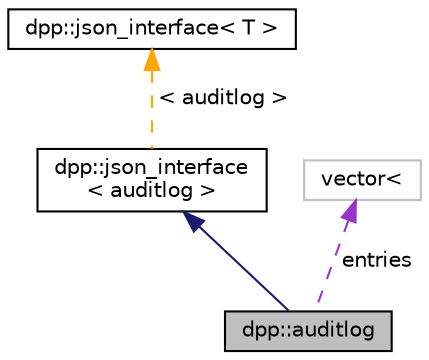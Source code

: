 digraph "dpp::auditlog"
{
 // INTERACTIVE_SVG=YES
 // LATEX_PDF_SIZE
  bgcolor="transparent";
  edge [fontname="Helvetica",fontsize="10",labelfontname="Helvetica",labelfontsize="10"];
  node [fontname="Helvetica",fontsize="10",shape=record];
  Node1 [label="dpp::auditlog",height=0.2,width=0.4,color="black", fillcolor="grey75", style="filled", fontcolor="black",tooltip="The auditlog class represents the audit log entry of a guild."];
  Node2 -> Node1 [dir="back",color="midnightblue",fontsize="10",style="solid",fontname="Helvetica"];
  Node2 [label="dpp::json_interface\l\< auditlog \>",height=0.2,width=0.4,color="black",URL="$structdpp_1_1json__interface.html",tooltip=" "];
  Node3 -> Node2 [dir="back",color="orange",fontsize="10",style="dashed",label=" \< auditlog \>" ,fontname="Helvetica"];
  Node3 [label="dpp::json_interface\< T \>",height=0.2,width=0.4,color="black",URL="$structdpp_1_1json__interface.html",tooltip="Represents an interface for an object that can optionally implement functions for converting to and f..."];
  Node4 -> Node1 [dir="back",color="darkorchid3",fontsize="10",style="dashed",label=" entries" ,fontname="Helvetica"];
  Node4 [label="vector\<",height=0.2,width=0.4,color="grey75",tooltip=" "];
}
